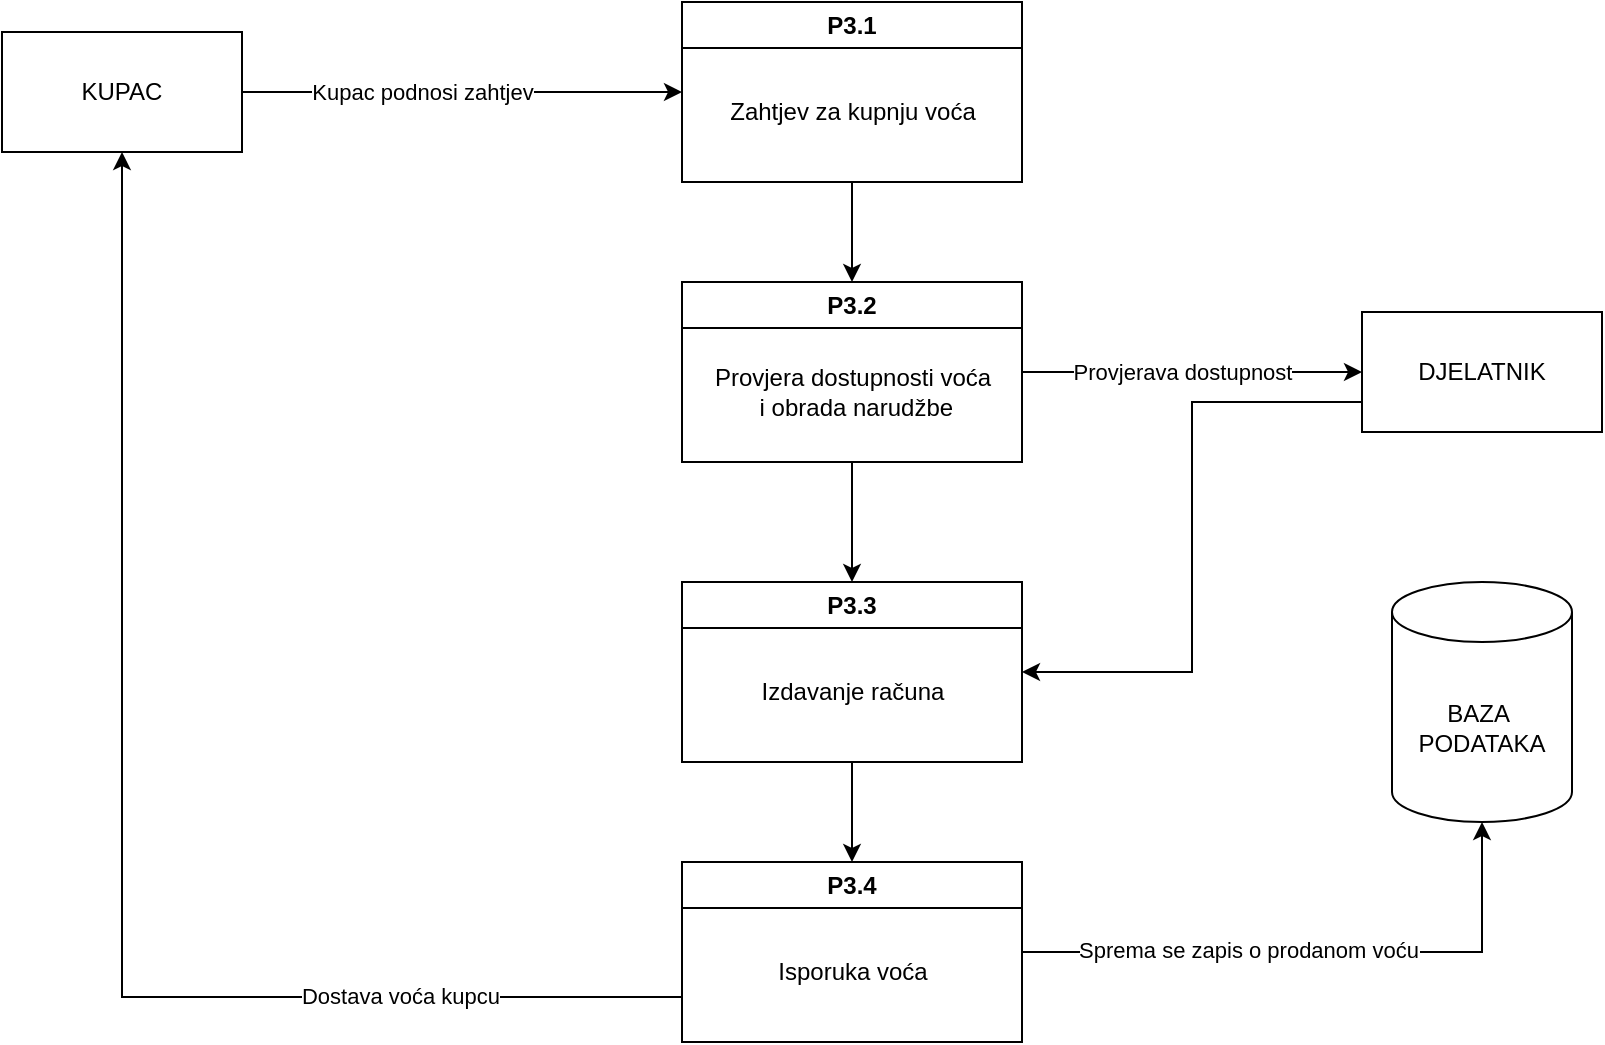 <mxfile version="27.0.6">
  <diagram name="Page-1" id="0B4QA0HJGPUrl5ULAqlk">
    <mxGraphModel dx="1245" dy="697" grid="1" gridSize="10" guides="1" tooltips="1" connect="1" arrows="1" fold="1" page="1" pageScale="1" pageWidth="850" pageHeight="1100" math="0" shadow="0">
      <root>
        <mxCell id="0" />
        <mxCell id="1" parent="0" />
        <mxCell id="p5iplGMl-35ro3CwQ0kC-19" style="edgeStyle=orthogonalEdgeStyle;rounded=0;orthogonalLoop=1;jettySize=auto;html=1;exitX=0.5;exitY=1;exitDx=0;exitDy=0;entryX=0.5;entryY=0;entryDx=0;entryDy=0;" edge="1" parent="1" source="p5iplGMl-35ro3CwQ0kC-1" target="p5iplGMl-35ro3CwQ0kC-4">
          <mxGeometry relative="1" as="geometry" />
        </mxCell>
        <mxCell id="p5iplGMl-35ro3CwQ0kC-1" value="P3.1" style="swimlane;whiteSpace=wrap;html=1;" vertex="1" parent="1">
          <mxGeometry x="360" y="10" width="170" height="90" as="geometry" />
        </mxCell>
        <mxCell id="p5iplGMl-35ro3CwQ0kC-3" value="Zahtjev za kupnju voća" style="text;html=1;align=center;verticalAlign=middle;resizable=0;points=[];autosize=1;strokeColor=none;fillColor=none;" vertex="1" parent="p5iplGMl-35ro3CwQ0kC-1">
          <mxGeometry x="10" y="40" width="150" height="30" as="geometry" />
        </mxCell>
        <mxCell id="p5iplGMl-35ro3CwQ0kC-20" style="edgeStyle=orthogonalEdgeStyle;rounded=0;orthogonalLoop=1;jettySize=auto;html=1;exitX=0.5;exitY=1;exitDx=0;exitDy=0;entryX=0.5;entryY=0;entryDx=0;entryDy=0;" edge="1" parent="1" source="p5iplGMl-35ro3CwQ0kC-4" target="p5iplGMl-35ro3CwQ0kC-7">
          <mxGeometry relative="1" as="geometry" />
        </mxCell>
        <mxCell id="p5iplGMl-35ro3CwQ0kC-24" style="edgeStyle=orthogonalEdgeStyle;rounded=0;orthogonalLoop=1;jettySize=auto;html=1;exitX=1;exitY=0.5;exitDx=0;exitDy=0;entryX=0;entryY=0.5;entryDx=0;entryDy=0;" edge="1" parent="1" source="p5iplGMl-35ro3CwQ0kC-4" target="p5iplGMl-35ro3CwQ0kC-15">
          <mxGeometry relative="1" as="geometry" />
        </mxCell>
        <mxCell id="p5iplGMl-35ro3CwQ0kC-25" value="Provjerava dostupnost" style="edgeLabel;html=1;align=center;verticalAlign=middle;resizable=0;points=[];" vertex="1" connectable="0" parent="p5iplGMl-35ro3CwQ0kC-24">
          <mxGeometry x="-0.518" y="1" relative="1" as="geometry">
            <mxPoint x="39" y="1" as="offset" />
          </mxGeometry>
        </mxCell>
        <mxCell id="p5iplGMl-35ro3CwQ0kC-4" value="P3.2" style="swimlane;whiteSpace=wrap;html=1;" vertex="1" parent="1">
          <mxGeometry x="360" y="150" width="170" height="90" as="geometry" />
        </mxCell>
        <mxCell id="p5iplGMl-35ro3CwQ0kC-5" value="Provjera dostupnosti voća&lt;div&gt;&amp;nbsp;i&amp;nbsp;&lt;span style=&quot;background-color: transparent; color: light-dark(rgb(0, 0, 0), rgb(255, 255, 255));&quot;&gt;obrada narudžbe&lt;/span&gt;&lt;/div&gt;" style="text;html=1;align=center;verticalAlign=middle;resizable=0;points=[];autosize=1;strokeColor=none;fillColor=none;" vertex="1" parent="p5iplGMl-35ro3CwQ0kC-4">
          <mxGeometry x="5" y="35" width="160" height="40" as="geometry" />
        </mxCell>
        <mxCell id="p5iplGMl-35ro3CwQ0kC-21" style="edgeStyle=orthogonalEdgeStyle;rounded=0;orthogonalLoop=1;jettySize=auto;html=1;exitX=0.5;exitY=1;exitDx=0;exitDy=0;entryX=0.5;entryY=0;entryDx=0;entryDy=0;" edge="1" parent="1" source="p5iplGMl-35ro3CwQ0kC-7" target="p5iplGMl-35ro3CwQ0kC-9">
          <mxGeometry relative="1" as="geometry" />
        </mxCell>
        <mxCell id="p5iplGMl-35ro3CwQ0kC-7" value="P3.3" style="swimlane;whiteSpace=wrap;html=1;" vertex="1" parent="1">
          <mxGeometry x="360" y="300" width="170" height="90" as="geometry" />
        </mxCell>
        <mxCell id="p5iplGMl-35ro3CwQ0kC-8" value="Izdavanje računa" style="text;html=1;align=center;verticalAlign=middle;resizable=0;points=[];autosize=1;strokeColor=none;fillColor=none;" vertex="1" parent="p5iplGMl-35ro3CwQ0kC-7">
          <mxGeometry x="30" y="40" width="110" height="30" as="geometry" />
        </mxCell>
        <mxCell id="p5iplGMl-35ro3CwQ0kC-22" style="edgeStyle=orthogonalEdgeStyle;rounded=0;orthogonalLoop=1;jettySize=auto;html=1;exitX=0;exitY=0.75;exitDx=0;exitDy=0;entryX=0.5;entryY=1;entryDx=0;entryDy=0;" edge="1" parent="1" source="p5iplGMl-35ro3CwQ0kC-9" target="p5iplGMl-35ro3CwQ0kC-13">
          <mxGeometry relative="1" as="geometry" />
        </mxCell>
        <mxCell id="p5iplGMl-35ro3CwQ0kC-23" value="Dostava voća kupcu" style="edgeLabel;html=1;align=center;verticalAlign=middle;resizable=0;points=[];" vertex="1" connectable="0" parent="p5iplGMl-35ro3CwQ0kC-22">
          <mxGeometry x="-0.599" y="-1" relative="1" as="geometry">
            <mxPoint as="offset" />
          </mxGeometry>
        </mxCell>
        <mxCell id="p5iplGMl-35ro3CwQ0kC-28" style="edgeStyle=orthogonalEdgeStyle;rounded=0;orthogonalLoop=1;jettySize=auto;html=1;exitX=1;exitY=0.5;exitDx=0;exitDy=0;" edge="1" parent="1" source="p5iplGMl-35ro3CwQ0kC-9" target="p5iplGMl-35ro3CwQ0kC-16">
          <mxGeometry relative="1" as="geometry" />
        </mxCell>
        <mxCell id="p5iplGMl-35ro3CwQ0kC-29" value="Sprema se zapis o prodanom voću" style="edgeLabel;html=1;align=center;verticalAlign=middle;resizable=0;points=[];" vertex="1" connectable="0" parent="p5iplGMl-35ro3CwQ0kC-28">
          <mxGeometry x="-0.234" y="1" relative="1" as="geometry">
            <mxPoint as="offset" />
          </mxGeometry>
        </mxCell>
        <mxCell id="p5iplGMl-35ro3CwQ0kC-9" value="P3.4" style="swimlane;whiteSpace=wrap;html=1;startSize=23;" vertex="1" parent="1">
          <mxGeometry x="360" y="440" width="170" height="90" as="geometry" />
        </mxCell>
        <mxCell id="p5iplGMl-35ro3CwQ0kC-10" value="Isporuka voća" style="text;html=1;align=center;verticalAlign=middle;resizable=0;points=[];autosize=1;strokeColor=none;fillColor=none;" vertex="1" parent="p5iplGMl-35ro3CwQ0kC-9">
          <mxGeometry x="35" y="40" width="100" height="30" as="geometry" />
        </mxCell>
        <mxCell id="p5iplGMl-35ro3CwQ0kC-17" style="edgeStyle=orthogonalEdgeStyle;rounded=0;orthogonalLoop=1;jettySize=auto;html=1;exitX=1;exitY=0.5;exitDx=0;exitDy=0;entryX=0;entryY=0.5;entryDx=0;entryDy=0;" edge="1" parent="1" source="p5iplGMl-35ro3CwQ0kC-13" target="p5iplGMl-35ro3CwQ0kC-1">
          <mxGeometry relative="1" as="geometry" />
        </mxCell>
        <mxCell id="p5iplGMl-35ro3CwQ0kC-18" value="Kupac podnosi zahtjev" style="edgeLabel;html=1;align=center;verticalAlign=middle;resizable=0;points=[];" vertex="1" connectable="0" parent="p5iplGMl-35ro3CwQ0kC-17">
          <mxGeometry x="-0.473" y="1" relative="1" as="geometry">
            <mxPoint x="32" y="1" as="offset" />
          </mxGeometry>
        </mxCell>
        <mxCell id="p5iplGMl-35ro3CwQ0kC-13" value="KUPAC" style="rounded=0;whiteSpace=wrap;html=1;" vertex="1" parent="1">
          <mxGeometry x="20" y="25" width="120" height="60" as="geometry" />
        </mxCell>
        <mxCell id="p5iplGMl-35ro3CwQ0kC-27" style="edgeStyle=orthogonalEdgeStyle;rounded=0;orthogonalLoop=1;jettySize=auto;html=1;exitX=0;exitY=0.75;exitDx=0;exitDy=0;entryX=1;entryY=0.5;entryDx=0;entryDy=0;" edge="1" parent="1" source="p5iplGMl-35ro3CwQ0kC-15" target="p5iplGMl-35ro3CwQ0kC-7">
          <mxGeometry relative="1" as="geometry" />
        </mxCell>
        <mxCell id="p5iplGMl-35ro3CwQ0kC-15" value="DJELATNIK" style="rounded=0;whiteSpace=wrap;html=1;" vertex="1" parent="1">
          <mxGeometry x="700" y="165" width="120" height="60" as="geometry" />
        </mxCell>
        <mxCell id="p5iplGMl-35ro3CwQ0kC-16" value="BAZA&amp;nbsp;&lt;div&gt;PODATAKA&lt;/div&gt;" style="shape=cylinder3;whiteSpace=wrap;html=1;boundedLbl=1;backgroundOutline=1;size=15;" vertex="1" parent="1">
          <mxGeometry x="715" y="300" width="90" height="120" as="geometry" />
        </mxCell>
      </root>
    </mxGraphModel>
  </diagram>
</mxfile>
